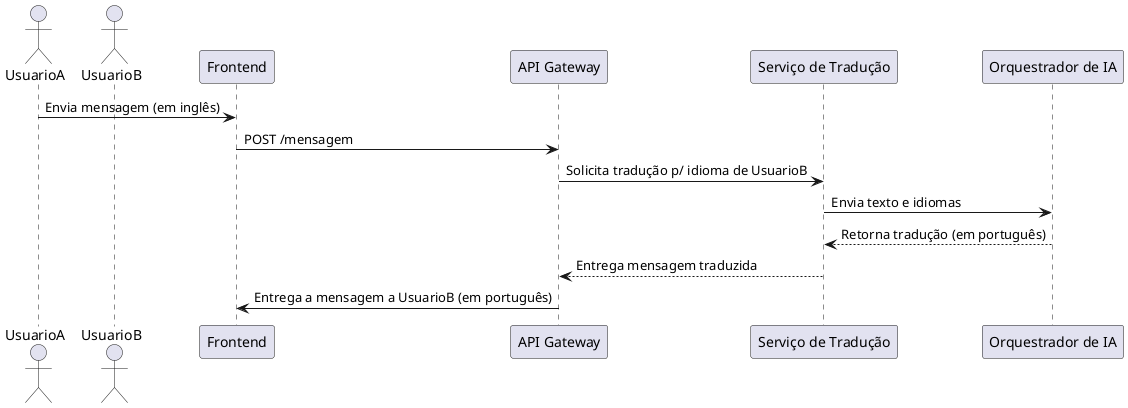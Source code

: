 @startuml
actor UsuarioA
actor UsuarioB
participant "Frontend" as FE
participant "API Gateway" as APIGW
participant "Serviço de Tradução" as Tradutor
participant "Orquestrador de IA" as OrqIA

UsuarioA -> FE : Envia mensagem (em inglês)
FE -> APIGW : POST /mensagem
APIGW -> Tradutor : Solicita tradução p/ idioma de UsuarioB
Tradutor -> OrqIA : Envia texto e idiomas
OrqIA --> Tradutor : Retorna tradução (em português)
Tradutor --> APIGW : Entrega mensagem traduzida
APIGW -> FE : Entrega a mensagem a UsuarioB (em português)
@enduml
